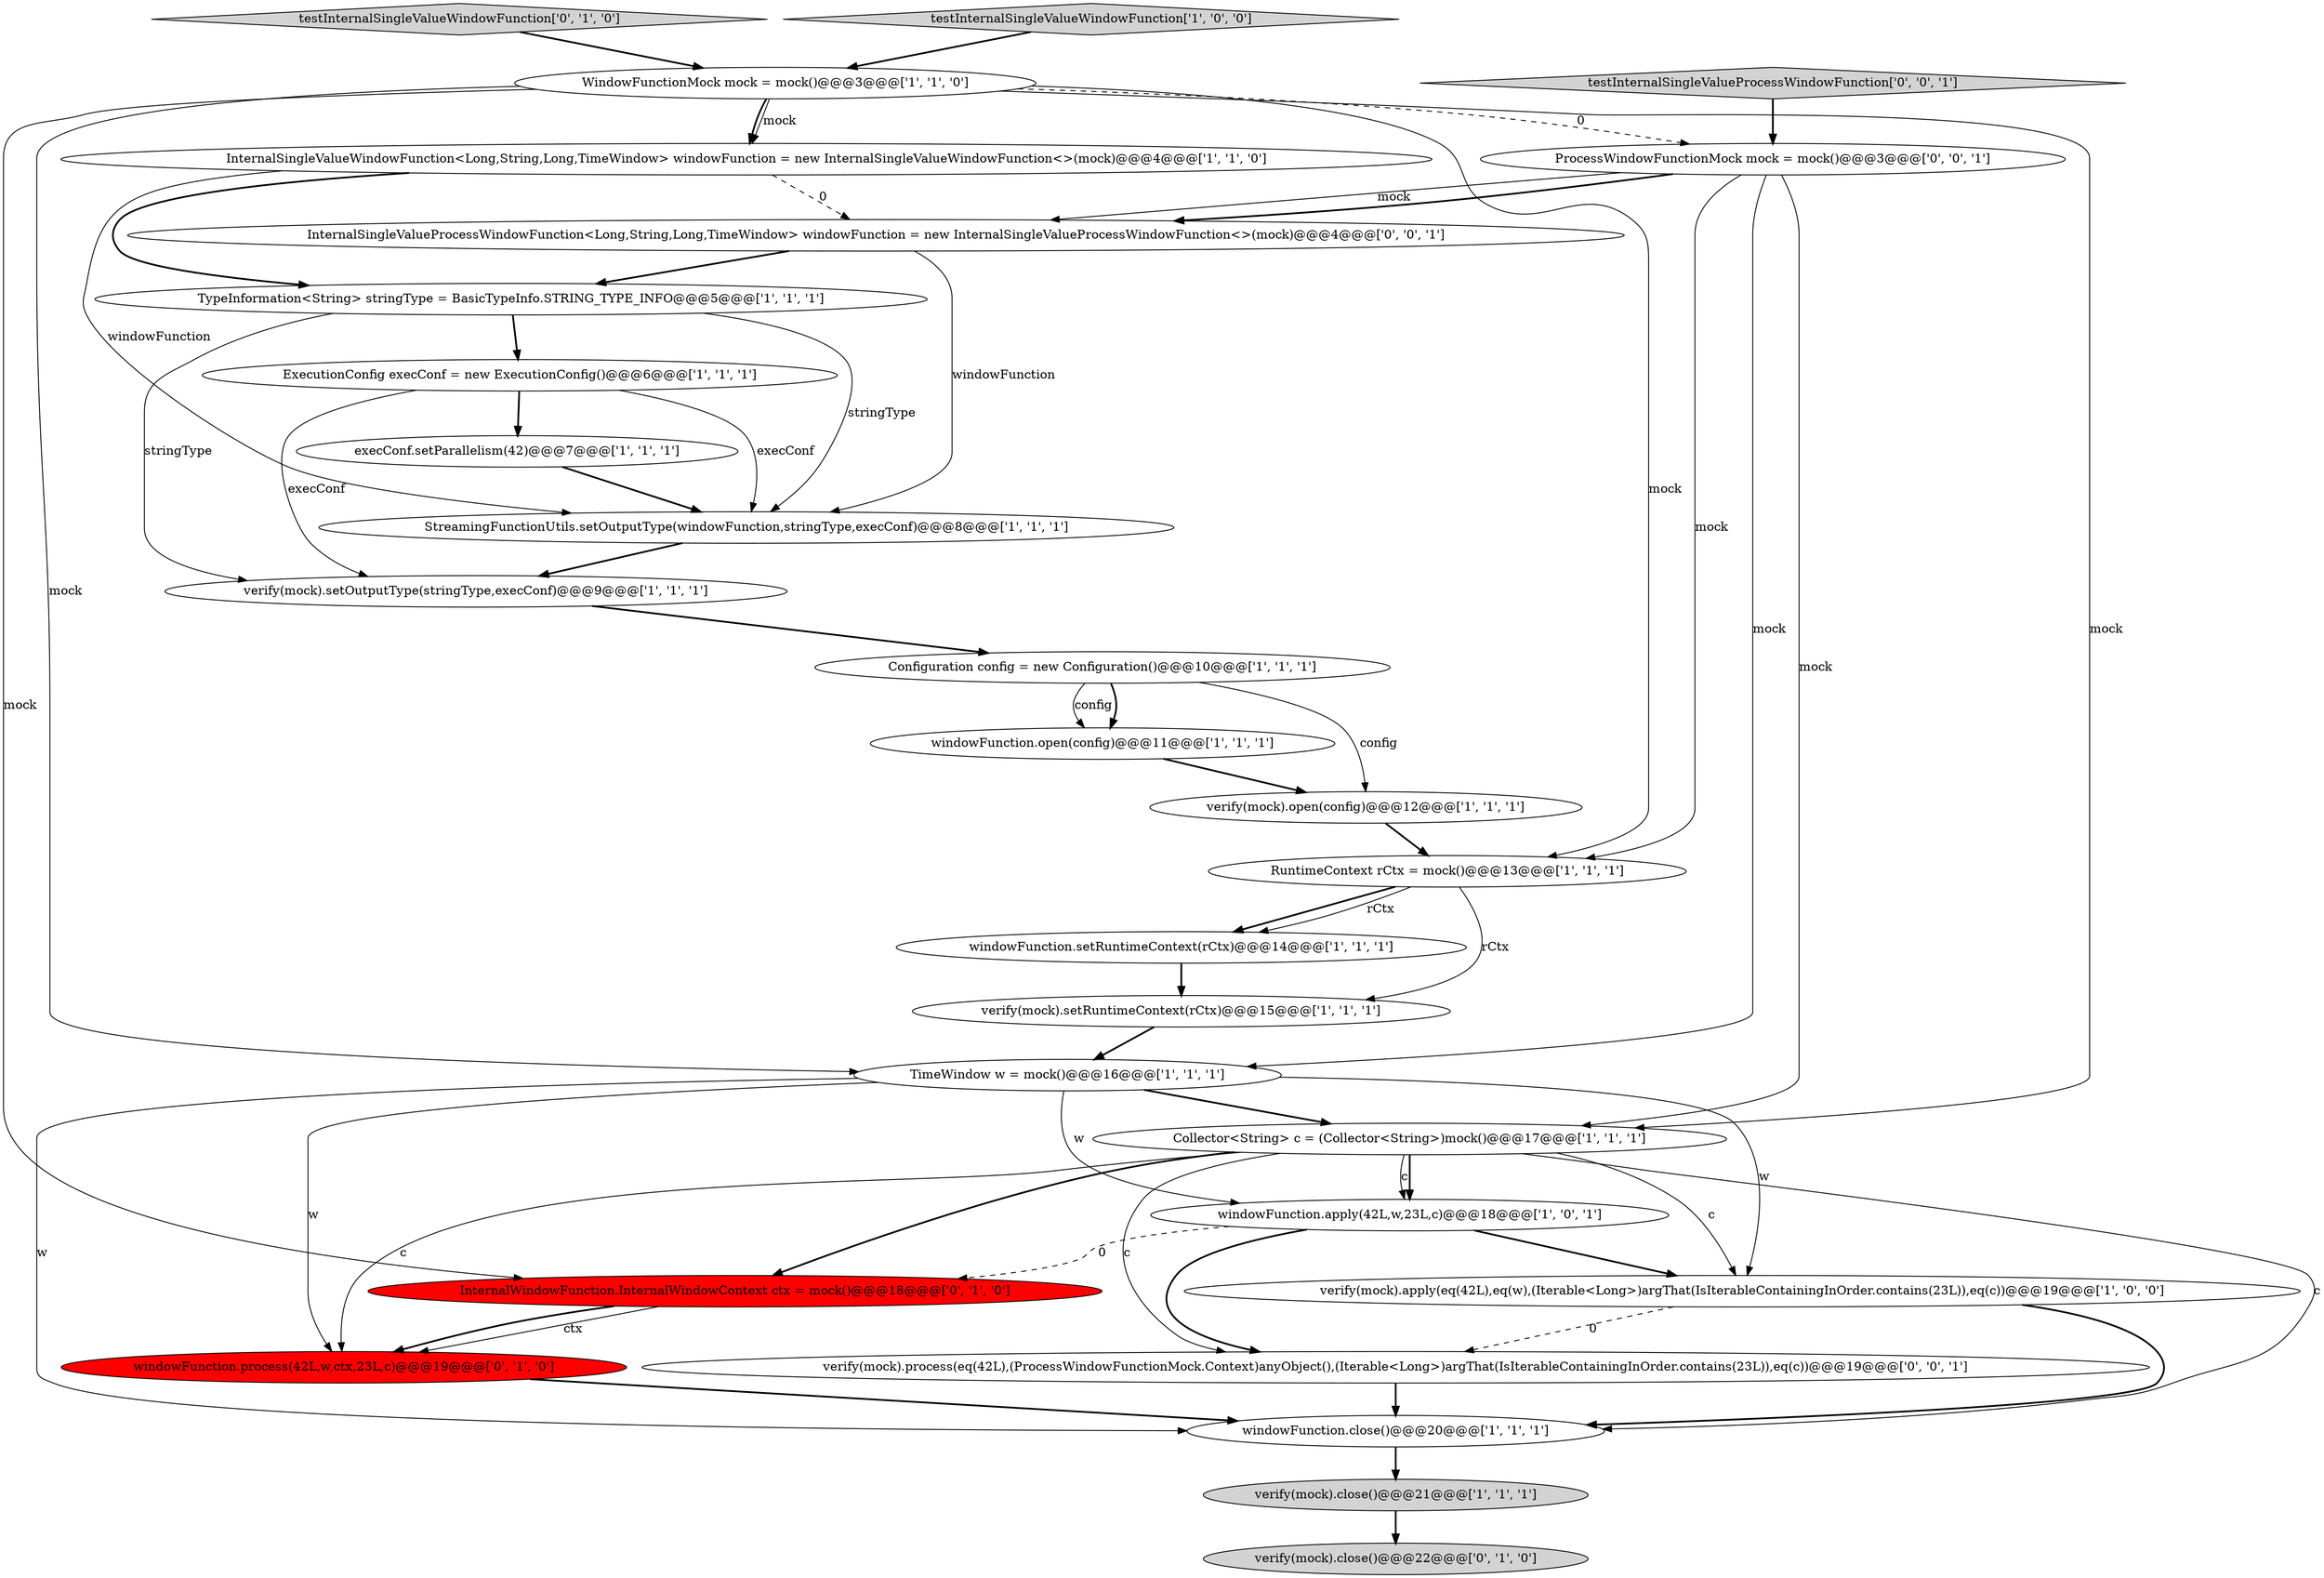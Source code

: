 digraph {
0 [style = filled, label = "verify(mock).setRuntimeContext(rCtx)@@@15@@@['1', '1', '1']", fillcolor = white, shape = ellipse image = "AAA0AAABBB1BBB"];
7 [style = filled, label = "Configuration config = new Configuration()@@@10@@@['1', '1', '1']", fillcolor = white, shape = ellipse image = "AAA0AAABBB1BBB"];
18 [style = filled, label = "windowFunction.close()@@@20@@@['1', '1', '1']", fillcolor = white, shape = ellipse image = "AAA0AAABBB1BBB"];
24 [style = filled, label = "verify(mock).process(eq(42L),(ProcessWindowFunctionMock.Context)anyObject(),(Iterable<Long>)argThat(IsIterableContainingInOrder.contains(23L)),eq(c))@@@19@@@['0', '0', '1']", fillcolor = white, shape = ellipse image = "AAA0AAABBB3BBB"];
25 [style = filled, label = "ProcessWindowFunctionMock mock = mock()@@@3@@@['0', '0', '1']", fillcolor = white, shape = ellipse image = "AAA0AAABBB3BBB"];
12 [style = filled, label = "windowFunction.setRuntimeContext(rCtx)@@@14@@@['1', '1', '1']", fillcolor = white, shape = ellipse image = "AAA0AAABBB1BBB"];
17 [style = filled, label = "TypeInformation<String> stringType = BasicTypeInfo.STRING_TYPE_INFO@@@5@@@['1', '1', '1']", fillcolor = white, shape = ellipse image = "AAA0AAABBB1BBB"];
22 [style = filled, label = "testInternalSingleValueWindowFunction['0', '1', '0']", fillcolor = lightgray, shape = diamond image = "AAA0AAABBB2BBB"];
8 [style = filled, label = "verify(mock).open(config)@@@12@@@['1', '1', '1']", fillcolor = white, shape = ellipse image = "AAA0AAABBB1BBB"];
13 [style = filled, label = "testInternalSingleValueWindowFunction['1', '0', '0']", fillcolor = lightgray, shape = diamond image = "AAA0AAABBB1BBB"];
6 [style = filled, label = "execConf.setParallelism(42)@@@7@@@['1', '1', '1']", fillcolor = white, shape = ellipse image = "AAA0AAABBB1BBB"];
14 [style = filled, label = "ExecutionConfig execConf = new ExecutionConfig()@@@6@@@['1', '1', '1']", fillcolor = white, shape = ellipse image = "AAA0AAABBB1BBB"];
19 [style = filled, label = "RuntimeContext rCtx = mock()@@@13@@@['1', '1', '1']", fillcolor = white, shape = ellipse image = "AAA0AAABBB1BBB"];
27 [style = filled, label = "testInternalSingleValueProcessWindowFunction['0', '0', '1']", fillcolor = lightgray, shape = diamond image = "AAA0AAABBB3BBB"];
1 [style = filled, label = "WindowFunctionMock mock = mock()@@@3@@@['1', '1', '0']", fillcolor = white, shape = ellipse image = "AAA0AAABBB1BBB"];
5 [style = filled, label = "InternalSingleValueWindowFunction<Long,String,Long,TimeWindow> windowFunction = new InternalSingleValueWindowFunction<>(mock)@@@4@@@['1', '1', '0']", fillcolor = white, shape = ellipse image = "AAA0AAABBB1BBB"];
2 [style = filled, label = "windowFunction.open(config)@@@11@@@['1', '1', '1']", fillcolor = white, shape = ellipse image = "AAA0AAABBB1BBB"];
15 [style = filled, label = "windowFunction.apply(42L,w,23L,c)@@@18@@@['1', '0', '1']", fillcolor = white, shape = ellipse image = "AAA0AAABBB1BBB"];
16 [style = filled, label = "verify(mock).close()@@@21@@@['1', '1', '1']", fillcolor = lightgray, shape = ellipse image = "AAA0AAABBB1BBB"];
23 [style = filled, label = "windowFunction.process(42L,w,ctx,23L,c)@@@19@@@['0', '1', '0']", fillcolor = red, shape = ellipse image = "AAA1AAABBB2BBB"];
20 [style = filled, label = "verify(mock).close()@@@22@@@['0', '1', '0']", fillcolor = lightgray, shape = ellipse image = "AAA0AAABBB2BBB"];
21 [style = filled, label = "InternalWindowFunction.InternalWindowContext ctx = mock()@@@18@@@['0', '1', '0']", fillcolor = red, shape = ellipse image = "AAA1AAABBB2BBB"];
26 [style = filled, label = "InternalSingleValueProcessWindowFunction<Long,String,Long,TimeWindow> windowFunction = new InternalSingleValueProcessWindowFunction<>(mock)@@@4@@@['0', '0', '1']", fillcolor = white, shape = ellipse image = "AAA0AAABBB3BBB"];
9 [style = filled, label = "Collector<String> c = (Collector<String>)mock()@@@17@@@['1', '1', '1']", fillcolor = white, shape = ellipse image = "AAA0AAABBB1BBB"];
11 [style = filled, label = "StreamingFunctionUtils.setOutputType(windowFunction,stringType,execConf)@@@8@@@['1', '1', '1']", fillcolor = white, shape = ellipse image = "AAA0AAABBB1BBB"];
3 [style = filled, label = "verify(mock).setOutputType(stringType,execConf)@@@9@@@['1', '1', '1']", fillcolor = white, shape = ellipse image = "AAA0AAABBB1BBB"];
10 [style = filled, label = "TimeWindow w = mock()@@@16@@@['1', '1', '1']", fillcolor = white, shape = ellipse image = "AAA0AAABBB1BBB"];
4 [style = filled, label = "verify(mock).apply(eq(42L),eq(w),(Iterable<Long>)argThat(IsIterableContainingInOrder.contains(23L)),eq(c))@@@19@@@['1', '0', '0']", fillcolor = white, shape = ellipse image = "AAA0AAABBB1BBB"];
1->5 [style = bold, label=""];
1->21 [style = solid, label="mock"];
25->10 [style = solid, label="mock"];
19->12 [style = bold, label=""];
26->17 [style = bold, label=""];
25->9 [style = solid, label="mock"];
5->26 [style = dashed, label="0"];
14->3 [style = solid, label="execConf"];
8->19 [style = bold, label=""];
10->23 [style = solid, label="w"];
19->12 [style = solid, label="rCtx"];
15->21 [style = dashed, label="0"];
4->18 [style = bold, label=""];
9->4 [style = solid, label="c"];
1->9 [style = solid, label="mock"];
1->10 [style = solid, label="mock"];
9->15 [style = solid, label="c"];
5->17 [style = bold, label=""];
12->0 [style = bold, label=""];
24->18 [style = bold, label=""];
4->24 [style = dashed, label="0"];
13->1 [style = bold, label=""];
17->3 [style = solid, label="stringType"];
25->26 [style = solid, label="mock"];
0->10 [style = bold, label=""];
9->24 [style = solid, label="c"];
3->7 [style = bold, label=""];
11->3 [style = bold, label=""];
17->14 [style = bold, label=""];
10->15 [style = solid, label="w"];
7->2 [style = bold, label=""];
10->18 [style = solid, label="w"];
9->15 [style = bold, label=""];
5->11 [style = solid, label="windowFunction"];
6->11 [style = bold, label=""];
15->24 [style = bold, label=""];
25->26 [style = bold, label=""];
15->4 [style = bold, label=""];
7->8 [style = solid, label="config"];
9->21 [style = bold, label=""];
14->11 [style = solid, label="execConf"];
21->23 [style = solid, label="ctx"];
17->11 [style = solid, label="stringType"];
10->9 [style = bold, label=""];
22->1 [style = bold, label=""];
1->5 [style = solid, label="mock"];
7->2 [style = solid, label="config"];
9->18 [style = solid, label="c"];
26->11 [style = solid, label="windowFunction"];
1->25 [style = dashed, label="0"];
10->4 [style = solid, label="w"];
1->19 [style = solid, label="mock"];
19->0 [style = solid, label="rCtx"];
25->19 [style = solid, label="mock"];
16->20 [style = bold, label=""];
14->6 [style = bold, label=""];
23->18 [style = bold, label=""];
27->25 [style = bold, label=""];
9->23 [style = solid, label="c"];
2->8 [style = bold, label=""];
21->23 [style = bold, label=""];
18->16 [style = bold, label=""];
}
